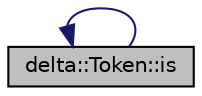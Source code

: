 digraph "delta::Token::is"
{
  edge [fontname="Helvetica",fontsize="10",labelfontname="Helvetica",labelfontsize="10"];
  node [fontname="Helvetica",fontsize="10",shape=record];
  rankdir="LR";
  Node16 [label="delta::Token::is",height=0.2,width=0.4,color="black", fillcolor="grey75", style="filled", fontcolor="black"];
  Node16 -> Node16 [dir="back",color="midnightblue",fontsize="10",style="solid",fontname="Helvetica"];
}
